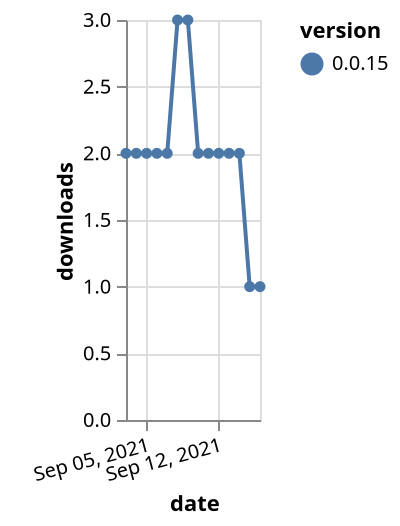 {"$schema": "https://vega.github.io/schema/vega-lite/v5.json", "description": "A simple bar chart with embedded data.", "data": {"values": [{"date": "2021-09-03", "total": 2887, "delta": 2, "version": "0.0.15"}, {"date": "2021-09-04", "total": 2889, "delta": 2, "version": "0.0.15"}, {"date": "2021-09-05", "total": 2891, "delta": 2, "version": "0.0.15"}, {"date": "2021-09-06", "total": 2893, "delta": 2, "version": "0.0.15"}, {"date": "2021-09-07", "total": 2895, "delta": 2, "version": "0.0.15"}, {"date": "2021-09-08", "total": 2898, "delta": 3, "version": "0.0.15"}, {"date": "2021-09-09", "total": 2901, "delta": 3, "version": "0.0.15"}, {"date": "2021-09-10", "total": 2903, "delta": 2, "version": "0.0.15"}, {"date": "2021-09-11", "total": 2905, "delta": 2, "version": "0.0.15"}, {"date": "2021-09-12", "total": 2907, "delta": 2, "version": "0.0.15"}, {"date": "2021-09-13", "total": 2909, "delta": 2, "version": "0.0.15"}, {"date": "2021-09-14", "total": 2911, "delta": 2, "version": "0.0.15"}, {"date": "2021-09-15", "total": 2912, "delta": 1, "version": "0.0.15"}, {"date": "2021-09-16", "total": 2913, "delta": 1, "version": "0.0.15"}]}, "width": "container", "mark": {"type": "line", "point": {"filled": true}}, "encoding": {"x": {"field": "date", "type": "temporal", "timeUnit": "yearmonthdate", "title": "date", "axis": {"labelAngle": -15}}, "y": {"field": "delta", "type": "quantitative", "title": "downloads"}, "color": {"field": "version", "type": "nominal"}, "tooltip": {"field": "delta"}}}
